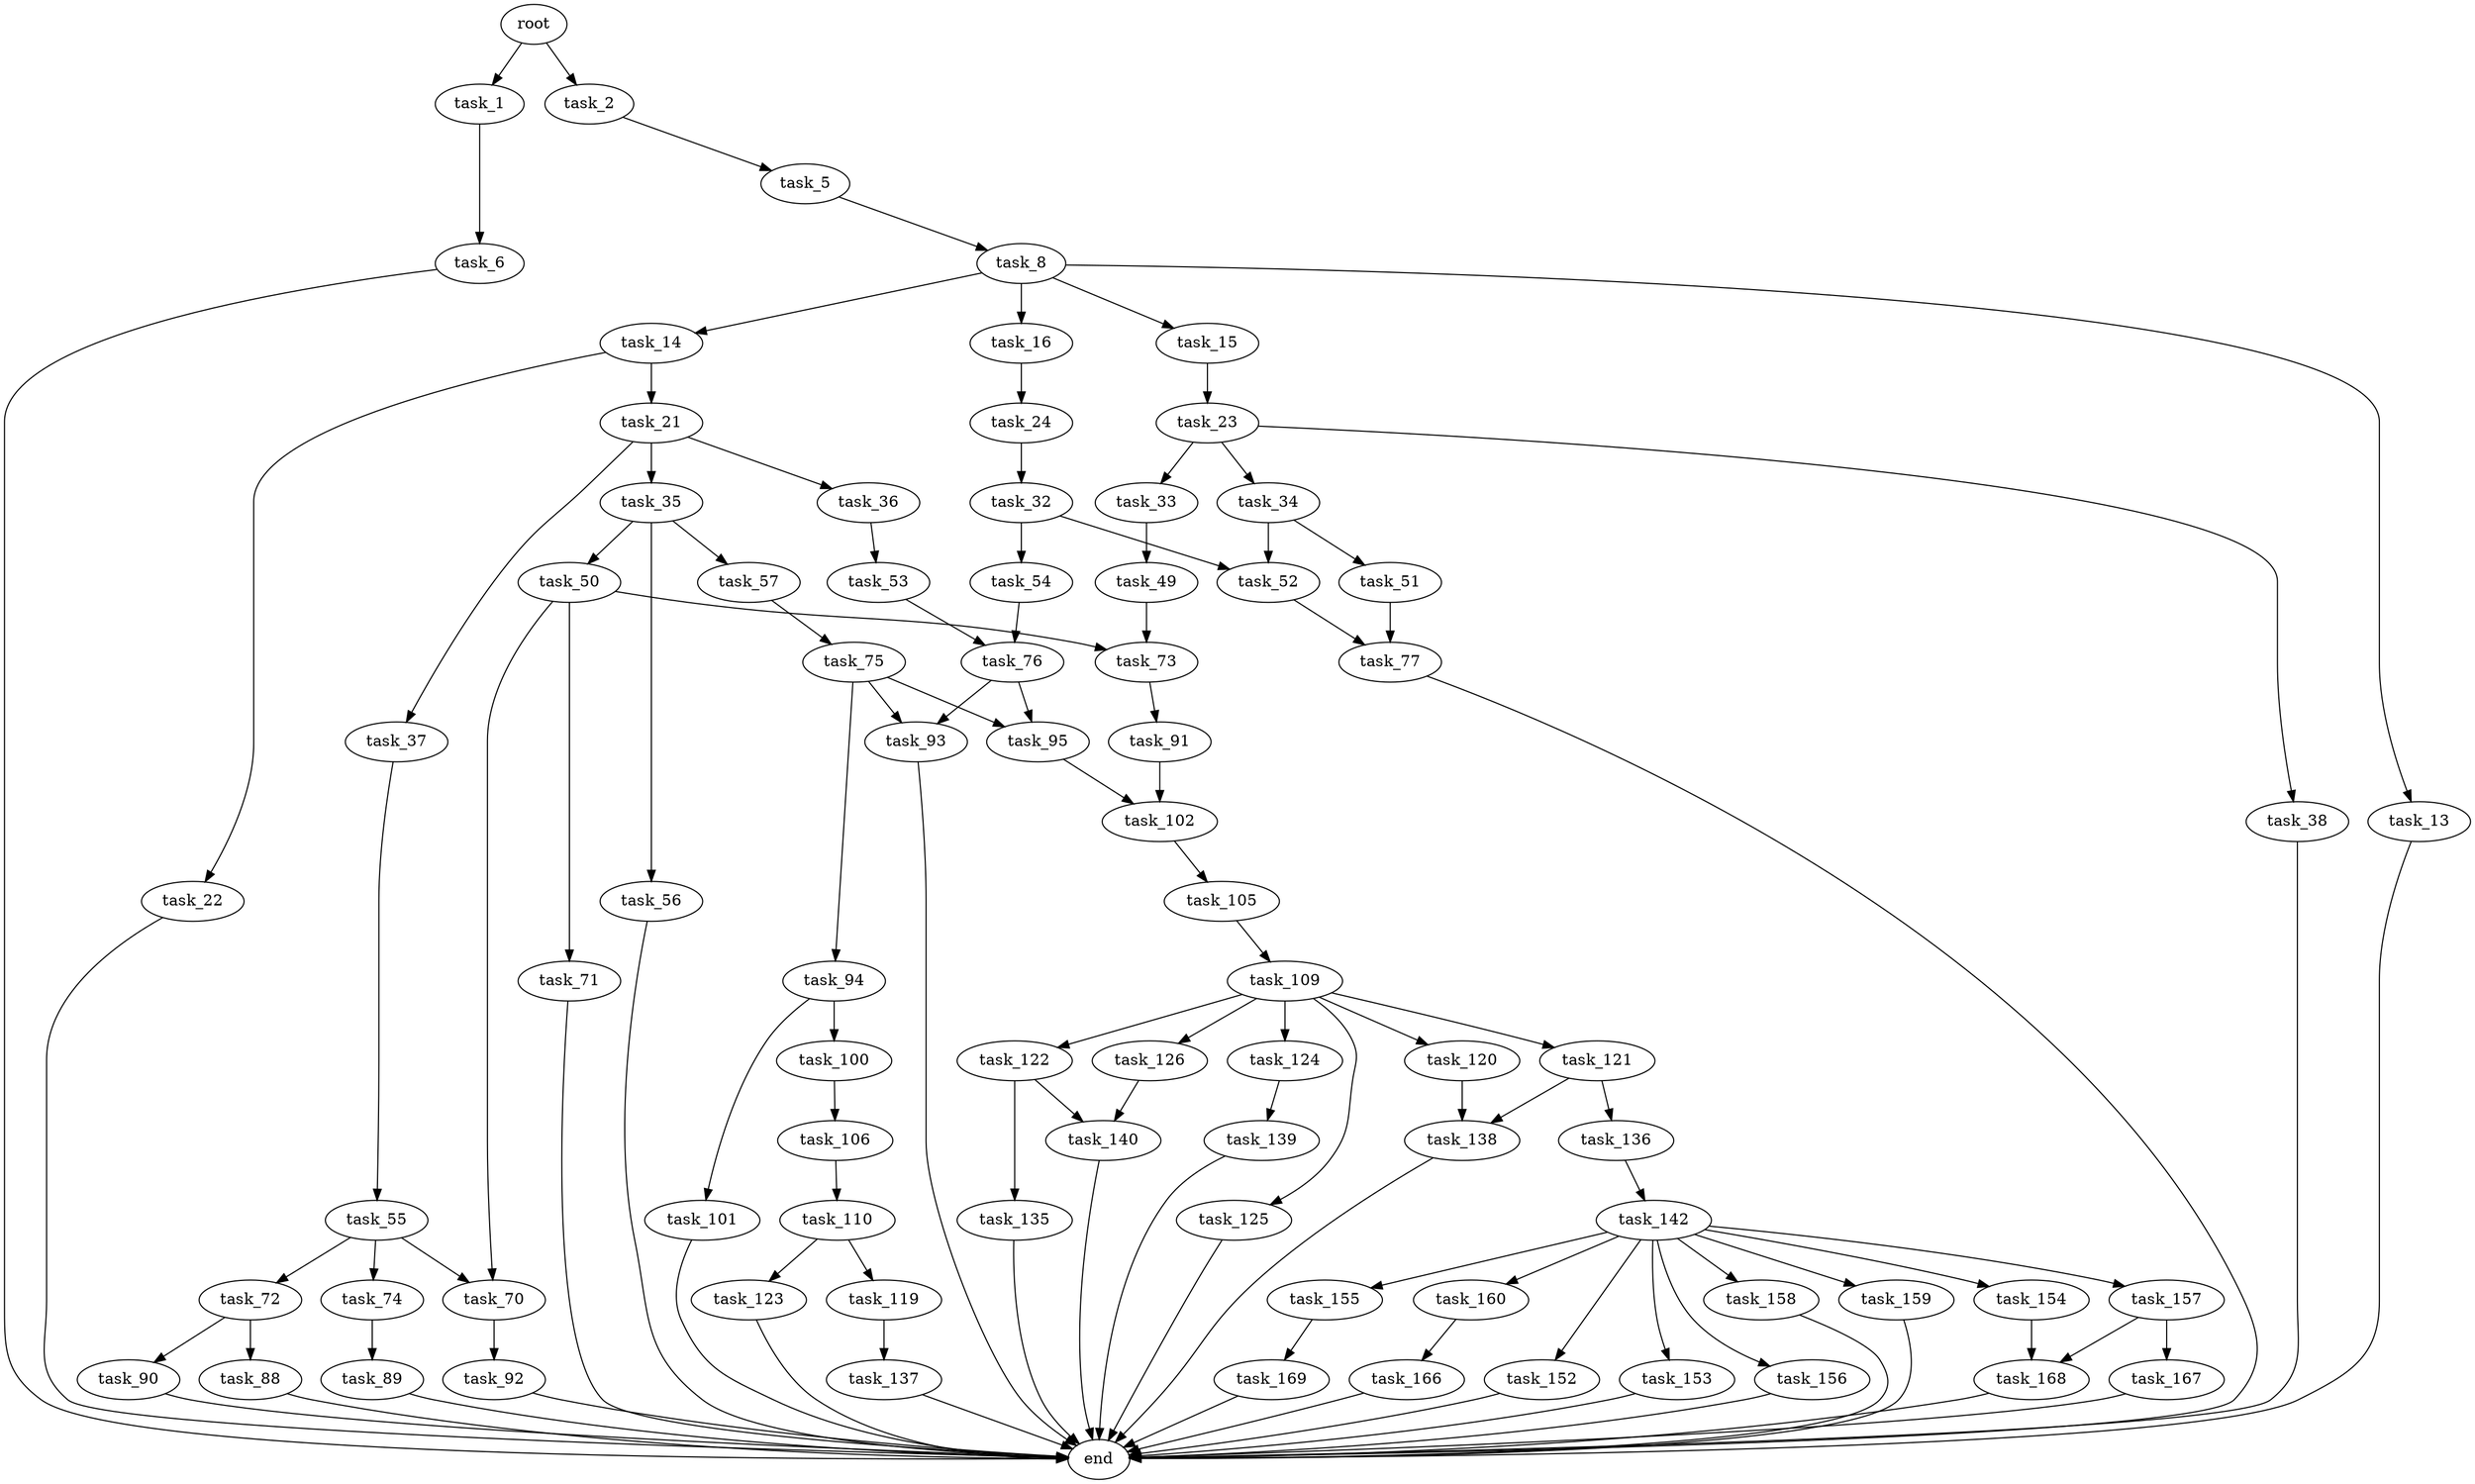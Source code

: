 digraph G {
  root [size="0.000000"];
  task_1 [size="35907917050.000000"];
  task_2 [size="8589934592.000000"];
  task_6 [size="505517542585.000000"];
  task_5 [size="307488765909.000000"];
  task_8 [size="68719476736.000000"];
  end [size="0.000000"];
  task_13 [size="68719476736.000000"];
  task_14 [size="13176791306.000000"];
  task_15 [size="231928233984.000000"];
  task_16 [size="632865316883.000000"];
  task_21 [size="68719476736.000000"];
  task_22 [size="8589934592.000000"];
  task_23 [size="590468228636.000000"];
  task_24 [size="4049649659.000000"];
  task_35 [size="3788530577.000000"];
  task_36 [size="9098883764.000000"];
  task_37 [size="150521888712.000000"];
  task_33 [size="4635529056.000000"];
  task_34 [size="41196552366.000000"];
  task_38 [size="31717024306.000000"];
  task_32 [size="9982927316.000000"];
  task_52 [size="231018682893.000000"];
  task_54 [size="231928233984.000000"];
  task_49 [size="1650132263.000000"];
  task_51 [size="33399632592.000000"];
  task_50 [size="9691263928.000000"];
  task_56 [size="10873628577.000000"];
  task_57 [size="22386696752.000000"];
  task_53 [size="498783730.000000"];
  task_55 [size="134217728000.000000"];
  task_73 [size="30718765444.000000"];
  task_70 [size="5591944786.000000"];
  task_71 [size="5536683842.000000"];
  task_77 [size="8589934592.000000"];
  task_76 [size="325487913848.000000"];
  task_72 [size="34248740953.000000"];
  task_74 [size="26299467722.000000"];
  task_75 [size="11888572376.000000"];
  task_92 [size="344406166513.000000"];
  task_88 [size="288555233.000000"];
  task_90 [size="134217728000.000000"];
  task_91 [size="368293445632.000000"];
  task_89 [size="2090502759.000000"];
  task_93 [size="180732809559.000000"];
  task_94 [size="73093211253.000000"];
  task_95 [size="439895632555.000000"];
  task_102 [size="134217728000.000000"];
  task_100 [size="143413924657.000000"];
  task_101 [size="549755813888.000000"];
  task_106 [size="68719476736.000000"];
  task_105 [size="334017886126.000000"];
  task_109 [size="4721957916.000000"];
  task_110 [size="36003591302.000000"];
  task_120 [size="134217728000.000000"];
  task_121 [size="47145133964.000000"];
  task_122 [size="10195465749.000000"];
  task_124 [size="156330894878.000000"];
  task_125 [size="134217728000.000000"];
  task_126 [size="202557019332.000000"];
  task_119 [size="68719476736.000000"];
  task_123 [size="39441421366.000000"];
  task_137 [size="24371427224.000000"];
  task_138 [size="28991029248.000000"];
  task_136 [size="679195652.000000"];
  task_135 [size="148474154664.000000"];
  task_140 [size="26069875372.000000"];
  task_139 [size="28991029248.000000"];
  task_142 [size="51496805244.000000"];
  task_152 [size="63248395250.000000"];
  task_153 [size="353308148655.000000"];
  task_154 [size="368293445632.000000"];
  task_155 [size="783577713276.000000"];
  task_156 [size="68719476736.000000"];
  task_157 [size="309508959189.000000"];
  task_158 [size="231928233984.000000"];
  task_159 [size="3883584341.000000"];
  task_160 [size="134217728000.000000"];
  task_168 [size="1201732245.000000"];
  task_169 [size="549755813888.000000"];
  task_167 [size="20892307769.000000"];
  task_166 [size="1073741824000.000000"];

  root -> task_1 [size="1.000000"];
  root -> task_2 [size="1.000000"];
  task_1 -> task_6 [size="33554432.000000"];
  task_2 -> task_5 [size="33554432.000000"];
  task_6 -> end [size="1.000000"];
  task_5 -> task_8 [size="209715200.000000"];
  task_8 -> task_13 [size="134217728.000000"];
  task_8 -> task_14 [size="134217728.000000"];
  task_8 -> task_15 [size="134217728.000000"];
  task_8 -> task_16 [size="134217728.000000"];
  task_13 -> end [size="1.000000"];
  task_14 -> task_21 [size="33554432.000000"];
  task_14 -> task_22 [size="33554432.000000"];
  task_15 -> task_23 [size="301989888.000000"];
  task_16 -> task_24 [size="838860800.000000"];
  task_21 -> task_35 [size="134217728.000000"];
  task_21 -> task_36 [size="134217728.000000"];
  task_21 -> task_37 [size="134217728.000000"];
  task_22 -> end [size="1.000000"];
  task_23 -> task_33 [size="536870912.000000"];
  task_23 -> task_34 [size="536870912.000000"];
  task_23 -> task_38 [size="536870912.000000"];
  task_24 -> task_32 [size="75497472.000000"];
  task_35 -> task_50 [size="75497472.000000"];
  task_35 -> task_56 [size="75497472.000000"];
  task_35 -> task_57 [size="75497472.000000"];
  task_36 -> task_53 [size="301989888.000000"];
  task_37 -> task_55 [size="536870912.000000"];
  task_33 -> task_49 [size="134217728.000000"];
  task_34 -> task_51 [size="838860800.000000"];
  task_34 -> task_52 [size="838860800.000000"];
  task_38 -> end [size="1.000000"];
  task_32 -> task_52 [size="209715200.000000"];
  task_32 -> task_54 [size="209715200.000000"];
  task_52 -> task_77 [size="301989888.000000"];
  task_54 -> task_76 [size="301989888.000000"];
  task_49 -> task_73 [size="33554432.000000"];
  task_51 -> task_77 [size="536870912.000000"];
  task_50 -> task_70 [size="301989888.000000"];
  task_50 -> task_71 [size="301989888.000000"];
  task_50 -> task_73 [size="301989888.000000"];
  task_56 -> end [size="1.000000"];
  task_57 -> task_75 [size="679477248.000000"];
  task_53 -> task_76 [size="33554432.000000"];
  task_55 -> task_70 [size="209715200.000000"];
  task_55 -> task_72 [size="209715200.000000"];
  task_55 -> task_74 [size="209715200.000000"];
  task_73 -> task_91 [size="838860800.000000"];
  task_70 -> task_92 [size="134217728.000000"];
  task_71 -> end [size="1.000000"];
  task_77 -> end [size="1.000000"];
  task_76 -> task_93 [size="411041792.000000"];
  task_76 -> task_95 [size="411041792.000000"];
  task_72 -> task_88 [size="838860800.000000"];
  task_72 -> task_90 [size="838860800.000000"];
  task_74 -> task_89 [size="411041792.000000"];
  task_75 -> task_93 [size="209715200.000000"];
  task_75 -> task_94 [size="209715200.000000"];
  task_75 -> task_95 [size="209715200.000000"];
  task_92 -> end [size="1.000000"];
  task_88 -> end [size="1.000000"];
  task_90 -> end [size="1.000000"];
  task_91 -> task_102 [size="411041792.000000"];
  task_89 -> end [size="1.000000"];
  task_93 -> end [size="1.000000"];
  task_94 -> task_100 [size="75497472.000000"];
  task_94 -> task_101 [size="75497472.000000"];
  task_95 -> task_102 [size="301989888.000000"];
  task_102 -> task_105 [size="209715200.000000"];
  task_100 -> task_106 [size="209715200.000000"];
  task_101 -> end [size="1.000000"];
  task_106 -> task_110 [size="134217728.000000"];
  task_105 -> task_109 [size="411041792.000000"];
  task_109 -> task_120 [size="536870912.000000"];
  task_109 -> task_121 [size="536870912.000000"];
  task_109 -> task_122 [size="536870912.000000"];
  task_109 -> task_124 [size="536870912.000000"];
  task_109 -> task_125 [size="536870912.000000"];
  task_109 -> task_126 [size="536870912.000000"];
  task_110 -> task_119 [size="33554432.000000"];
  task_110 -> task_123 [size="33554432.000000"];
  task_120 -> task_138 [size="209715200.000000"];
  task_121 -> task_136 [size="33554432.000000"];
  task_121 -> task_138 [size="33554432.000000"];
  task_122 -> task_135 [size="301989888.000000"];
  task_122 -> task_140 [size="301989888.000000"];
  task_124 -> task_139 [size="301989888.000000"];
  task_125 -> end [size="1.000000"];
  task_126 -> task_140 [size="134217728.000000"];
  task_119 -> task_137 [size="134217728.000000"];
  task_123 -> end [size="1.000000"];
  task_137 -> end [size="1.000000"];
  task_138 -> end [size="1.000000"];
  task_136 -> task_142 [size="33554432.000000"];
  task_135 -> end [size="1.000000"];
  task_140 -> end [size="1.000000"];
  task_139 -> end [size="1.000000"];
  task_142 -> task_152 [size="838860800.000000"];
  task_142 -> task_153 [size="838860800.000000"];
  task_142 -> task_154 [size="838860800.000000"];
  task_142 -> task_155 [size="838860800.000000"];
  task_142 -> task_156 [size="838860800.000000"];
  task_142 -> task_157 [size="838860800.000000"];
  task_142 -> task_158 [size="838860800.000000"];
  task_142 -> task_159 [size="838860800.000000"];
  task_142 -> task_160 [size="838860800.000000"];
  task_152 -> end [size="1.000000"];
  task_153 -> end [size="1.000000"];
  task_154 -> task_168 [size="411041792.000000"];
  task_155 -> task_169 [size="679477248.000000"];
  task_156 -> end [size="1.000000"];
  task_157 -> task_167 [size="209715200.000000"];
  task_157 -> task_168 [size="209715200.000000"];
  task_158 -> end [size="1.000000"];
  task_159 -> end [size="1.000000"];
  task_160 -> task_166 [size="209715200.000000"];
  task_168 -> end [size="1.000000"];
  task_169 -> end [size="1.000000"];
  task_167 -> end [size="1.000000"];
  task_166 -> end [size="1.000000"];
}
